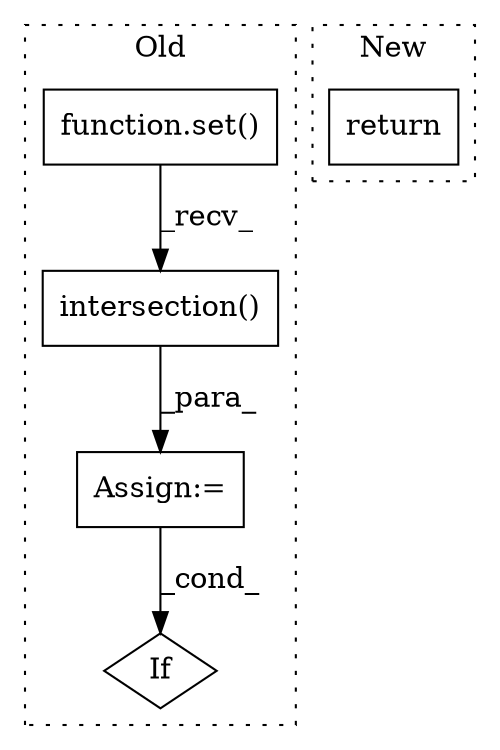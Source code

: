 digraph G {
subgraph cluster0 {
1 [label="intersection()" a="75" s="20041,20091" l="32,1" shape="box"];
3 [label="function.set()" a="75" s="20002,20019" l="4,1" shape="box"];
4 [label="If" a="96" s="20101" l="3" shape="diamond"];
5 [label="Assign:=" a="68" s="20038" l="3" shape="box"];
label = "Old";
style="dotted";
}
subgraph cluster1 {
2 [label="return" a="93" s="19911" l="7" shape="box"];
label = "New";
style="dotted";
}
1 -> 5 [label="_para_"];
3 -> 1 [label="_recv_"];
5 -> 4 [label="_cond_"];
}